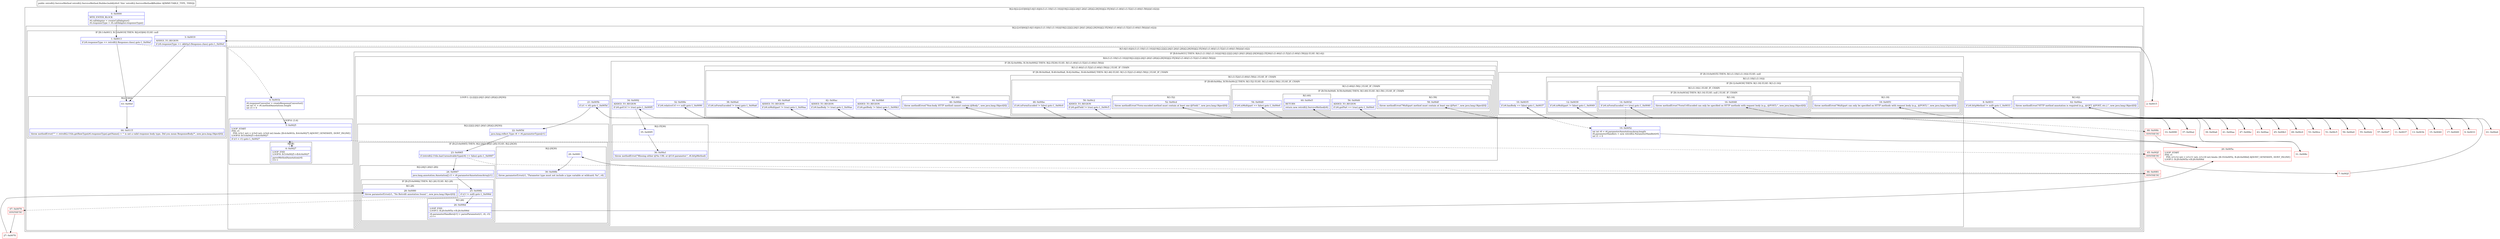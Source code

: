 digraph "CFG forretrofit2.ServiceMethod.Builder.build()Lretrofit2\/ServiceMethod;" {
subgraph cluster_Region_2140055878 {
label = "R(2:0|(2:(2:63|64)|(3:4|(1:6)|(4:(1:(1:18)(1:(1:16)))|19|(2:22|(2:24|(1:26)(1:28))(2:29|30))|(2:35|36)(1:(1:46)(1:(1:52)(1:(1:60)(1:58)))))(1:62))))";
node [shape=record,color=blue];
Node_0 [shape=record,label="{0\:\ 0x0000|MTH_ENTER_BLOCK\l|r6.callAdapter = createCallAdapter()\lr6.responseType = r6.callAdapter.responseType()\l}"];
subgraph cluster_Region_532963442 {
label = "R(2:(2:63|64)|(3:4|(1:6)|(4:(1:(1:18)(1:(1:16)))|19|(2:22|(2:24|(1:26)(1:28))(2:29|30))|(2:35|36)(1:(1:46)(1:(1:52)(1:(1:60)(1:58)))))(1:62)))";
node [shape=record,color=blue];
subgraph cluster_IfRegion_742980143 {
label = "IF [B:1:0x0013, B:3:0x0019] THEN: R(2:63|64) ELSE: null";
node [shape=record,color=blue];
Node_1 [shape=record,label="{1\:\ 0x0013|if (r6.responseType == retrofit2.Response.class) goto L_0x00ef\l}"];
Node_3 [shape=record,label="{3\:\ 0x0019|ADDED_TO_REGION\l|if (r6.responseType == okhttp3.Response.class) goto L_0x00ef\l}"];
subgraph cluster_Region_1386169954 {
label = "R(2:63|64)";
node [shape=record,color=blue];
Node_63 [shape=record,label="{63\:\ 0x00ef}"];
Node_64 [shape=record,label="{64\:\ 0x0115|throw methodError(\"'\" + retrofit2.Utils.getRawType(r6.responseType).getName() + \"' is not a valid response body type. Did you mean ResponseBody?\", new java.lang.Object[0])\l}"];
}
}
subgraph cluster_Region_415724690 {
label = "R(3:4|(1:6)|(4:(1:(1:18)(1:(1:16)))|19|(2:22|(2:24|(1:26)(1:28))(2:29|30))|(2:35|36)(1:(1:46)(1:(1:52)(1:(1:60)(1:58)))))(1:62))";
node [shape=record,color=blue];
Node_4 [shape=record,label="{4\:\ 0x001b|r6.responseConverter = createResponseConverter()\lint int r1 = r6.methodAnnotations.length\lint r3 = 0\l}"];
subgraph cluster_LoopRegion_1481703918 {
label = "LOOP:0: (1:6)";
node [shape=record,color=blue];
Node_5 [shape=record,label="{5\:\ 0x0025|LOOP_START\lPHI: r3 \l  PHI: (r3v1 int) = (r3v0 int), (r3v6 int) binds: [B:4:0x001b, B:6:0x0027] A[DONT_GENERATE, DONT_INLINE]\lLOOP:0: B:5:0x0025\-\>B:6:0x0027\l|if (r3 \< r1) goto L_0x0027\l}"];
subgraph cluster_Region_1817697915 {
label = "R(1:6)";
node [shape=record,color=blue];
Node_6 [shape=record,label="{6\:\ 0x0027|LOOP_END\lLOOP:0: B:5:0x0025\-\>B:6:0x0027\l|parseMethodAnnotation(r4)\lr3++\l}"];
}
}
subgraph cluster_IfRegion_1688874342 {
label = "IF [B:8:0x0031] THEN: R(4:(1:(1:18)(1:(1:16)))|19|(2:22|(2:24|(1:26)(1:28))(2:29|30))|(2:35|36)(1:(1:46)(1:(1:52)(1:(1:60)(1:58))))) ELSE: R(1:62)";
node [shape=record,color=blue];
Node_8 [shape=record,label="{8\:\ 0x0031|if (r6.httpMethod != null) goto L_0x0033\l}"];
subgraph cluster_Region_2013137955 {
label = "R(4:(1:(1:18)(1:(1:16)))|19|(2:22|(2:24|(1:26)(1:28))(2:29|30))|(2:35|36)(1:(1:46)(1:(1:52)(1:(1:60)(1:58)))))";
node [shape=record,color=blue];
subgraph cluster_IfRegion_265824862 {
label = "IF [B:10:0x0035] THEN: R(1:(1:18)(1:(1:16))) ELSE: null";
node [shape=record,color=blue];
Node_10 [shape=record,label="{10\:\ 0x0035|if (r6.hasBody == false) goto L_0x0037\l}"];
subgraph cluster_Region_660394385 {
label = "R(1:(1:18)(1:(1:16)))";
node [shape=record,color=blue];
subgraph cluster_IfRegion_2001926885 {
label = "IF [B:12:0x0039] THEN: R(1:18) ELSE: R(1:(1:16))";
node [shape=record,color=blue];
Node_12 [shape=record,label="{12\:\ 0x0039|if (r6.isMultipart != false) goto L_0x0049\l}"];
subgraph cluster_Region_1109796980 {
label = "R(1:18)";
node [shape=record,color=blue];
Node_18 [shape=record,label="{18\:\ 0x0051|throw methodError(\"Multipart can only be specified on HTTP methods with request body (e.g., @POST).\", new java.lang.Object[0])\l}"];
}
subgraph cluster_Region_207773876 {
label = "R(1:(1:16)) | ELSE_IF_CHAIN\l";
node [shape=record,color=blue];
subgraph cluster_IfRegion_1299441904 {
label = "IF [B:14:0x003d] THEN: R(1:16) ELSE: null | ELSE_IF_CHAIN\l";
node [shape=record,color=blue];
Node_14 [shape=record,label="{14\:\ 0x003d|if (r6.isFormEncoded == true) goto L_0x0040\l}"];
subgraph cluster_Region_756459113 {
label = "R(1:16)";
node [shape=record,color=blue];
Node_16 [shape=record,label="{16\:\ 0x0048|throw methodError(\"FormUrlEncoded can only be specified on HTTP methods with request body (e.g., @POST).\", new java.lang.Object[0])\l}"];
}
}
}
}
}
}
Node_19 [shape=record,label="{19\:\ 0x0052|int int r0 = r6.parameterAnnotationsArray.length\lr6.parameterHandlers = new retrofit2.ParameterHandler[r0]\lint r1 = 0\l}"];
subgraph cluster_LoopRegion_2027495919 {
label = "LOOP:1: (2:22|(2:24|(1:26)(1:28))(2:29|30))";
node [shape=record,color=blue];
Node_21 [shape=record,label="{21\:\ 0x005b|if (r1 \< r0) goto L_0x005d\l}"];
subgraph cluster_Region_166662300 {
label = "R(2:22|(2:24|(1:26)(1:28))(2:29|30))";
node [shape=record,color=blue];
Node_22 [shape=record,label="{22\:\ 0x005d|java.lang.reflect.Type r4 = r6.parameterTypes[r1]\l}"];
subgraph cluster_IfRegion_1481240945 {
label = "IF [B:23:0x0065] THEN: R(2:24|(1:26)(1:28)) ELSE: R(2:29|30)";
node [shape=record,color=blue];
Node_23 [shape=record,label="{23\:\ 0x0065|if (retrofit2.Utils.hasUnresolvableType(r4) == false) goto L_0x0067\l}"];
subgraph cluster_Region_251107990 {
label = "R(2:24|(1:26)(1:28))";
node [shape=record,color=blue];
Node_24 [shape=record,label="{24\:\ 0x0067|java.lang.annotation.Annotation[] r3 = r6.parameterAnnotationsArray[r1]\l}"];
subgraph cluster_IfRegion_1784214468 {
label = "IF [B:25:0x006b] THEN: R(1:26) ELSE: R(1:28)";
node [shape=record,color=blue];
Node_25 [shape=record,label="{25\:\ 0x006b|if (r3 != null) goto L_0x006d\l}"];
subgraph cluster_Region_1528412546 {
label = "R(1:26)";
node [shape=record,color=blue];
Node_26 [shape=record,label="{26\:\ 0x006d|LOOP_END\lLOOP:1: B:20:0x005a\-\>B:26:0x006d\l|r6.parameterHandlers[r1] = parseParameter(r1, r4, r3)\lr1++\l}"];
}
subgraph cluster_Region_1058014462 {
label = "R(1:28)";
node [shape=record,color=blue];
Node_28 [shape=record,label="{28\:\ 0x0080|throw parameterError(r1, \"No Retrofit annotation found.\", new java.lang.Object[0])\l}"];
}
}
}
subgraph cluster_Region_693333815 {
label = "R(2:29|30)";
node [shape=record,color=blue];
Node_29 [shape=record,label="{29\:\ 0x0081}"];
Node_30 [shape=record,label="{30\:\ 0x008b|throw parameterError(r1, \"Parameter type must not include a type variable or wildcard: %s\", r4)\l}"];
}
}
}
}
subgraph cluster_IfRegion_1585466935 {
label = "IF [B:32:0x008e, B:34:0x0092] THEN: R(2:35|36) ELSE: R(1:(1:46)(1:(1:52)(1:(1:60)(1:58))))";
node [shape=record,color=blue];
Node_32 [shape=record,label="{32\:\ 0x008e|if (r6.relativeUrl == null) goto L_0x0090\l}"];
Node_34 [shape=record,label="{34\:\ 0x0092|ADDED_TO_REGION\l|if (r6.gotUrl != true) goto L_0x0095\l}"];
subgraph cluster_Region_1106834067 {
label = "R(2:35|36)";
node [shape=record,color=blue];
Node_35 [shape=record,label="{35\:\ 0x0095}"];
Node_36 [shape=record,label="{36\:\ 0x00a1|throw methodError(\"Missing either @%s URL or @Url parameter.\", r6.httpMethod)\l}"];
}
subgraph cluster_Region_329168436 {
label = "R(1:(1:46)(1:(1:52)(1:(1:60)(1:58)))) | ELSE_IF_CHAIN\l";
node [shape=record,color=blue];
subgraph cluster_IfRegion_186871744 {
label = "IF [B:38:0x00a4, B:40:0x00a8, B:42:0x00ac, B:44:0x00b0] THEN: R(1:46) ELSE: R(1:(1:52)(1:(1:60)(1:58))) | ELSE_IF_CHAIN\l";
node [shape=record,color=blue];
Node_38 [shape=record,label="{38\:\ 0x00a4|if (r6.isFormEncoded != true) goto L_0x00a6\l}"];
Node_40 [shape=record,label="{40\:\ 0x00a8|ADDED_TO_REGION\l|if (r6.isMultipart != true) goto L_0x00aa\l}"];
Node_42 [shape=record,label="{42\:\ 0x00ac|ADDED_TO_REGION\l|if (r6.hasBody != true) goto L_0x00ae\l}"];
Node_44 [shape=record,label="{44\:\ 0x00b0|ADDED_TO_REGION\l|if (r6.gotBody != false) goto L_0x00b3\l}"];
subgraph cluster_Region_1460562277 {
label = "R(1:46)";
node [shape=record,color=blue];
Node_46 [shape=record,label="{46\:\ 0x00bb|throw methodError(\"Non\-body HTTP method cannot contain @Body.\", new java.lang.Object[0])\l}"];
}
subgraph cluster_Region_1365538173 {
label = "R(1:(1:52)(1:(1:60)(1:58))) | ELSE_IF_CHAIN\l";
node [shape=record,color=blue];
subgraph cluster_IfRegion_925718131 {
label = "IF [B:48:0x00be, B:50:0x00c2] THEN: R(1:52) ELSE: R(1:(1:60)(1:58)) | ELSE_IF_CHAIN\l";
node [shape=record,color=blue];
Node_48 [shape=record,label="{48\:\ 0x00be|if (r6.isFormEncoded != false) goto L_0x00c0\l}"];
Node_50 [shape=record,label="{50\:\ 0x00c2|ADDED_TO_REGION\l|if (r6.gotField != true) goto L_0x00c5\l}"];
subgraph cluster_Region_660632121 {
label = "R(1:52)";
node [shape=record,color=blue];
Node_52 [shape=record,label="{52\:\ 0x00cd|throw methodError(\"Form\-encoded method must contain at least one @Field.\", new java.lang.Object[0])\l}"];
}
subgraph cluster_Region_58811121 {
label = "R(1:(1:60)(1:58)) | ELSE_IF_CHAIN\l";
node [shape=record,color=blue];
subgraph cluster_IfRegion_1908158561 {
label = "IF [B:54:0x00d0, B:56:0x00d4] THEN: R(1:60) ELSE: R(1:58) | ELSE_IF_CHAIN\l";
node [shape=record,color=blue];
Node_54 [shape=record,label="{54\:\ 0x00d0|if (r6.isMultipart == false) goto L_0x00e0\l}"];
Node_56 [shape=record,label="{56\:\ 0x00d4|ADDED_TO_REGION\l|if (r6.gotPart == true) goto L_0x00e0\l}"];
subgraph cluster_Region_754941675 {
label = "R(1:60)";
node [shape=record,color=blue];
Node_60 [shape=record,label="{60\:\ 0x00e5|RETURN\l|return new retrofit2.ServiceMethod(r6)\l}"];
}
subgraph cluster_Region_145371383 {
label = "R(1:58)";
node [shape=record,color=blue];
Node_58 [shape=record,label="{58\:\ 0x00df|throw methodError(\"Multipart method must contain at least one @Part.\", new java.lang.Object[0])\l}"];
}
}
}
}
}
}
}
}
}
subgraph cluster_Region_3431929 {
label = "R(1:62)";
node [shape=record,color=blue];
Node_62 [shape=record,label="{62\:\ 0x00ee|throw methodError(\"HTTP method annotation is required (e.g., @GET, @POST, etc.).\", new java.lang.Object[0])\l}"];
}
}
}
}
}
Node_2 [shape=record,color=red,label="{2\:\ 0x0015}"];
Node_7 [shape=record,color=red,label="{7\:\ 0x002f}"];
Node_9 [shape=record,color=red,label="{9\:\ 0x0033}"];
Node_11 [shape=record,color=red,label="{11\:\ 0x0037}"];
Node_13 [shape=record,color=red,label="{13\:\ 0x003b}"];
Node_15 [shape=record,color=red,label="{15\:\ 0x0040}"];
Node_17 [shape=record,color=red,label="{17\:\ 0x0049}"];
Node_20 [shape=record,color=red,label="{20\:\ 0x005a|LOOP_START\lPHI: r1 \l  PHI: (r1v12 int) = (r1v11 int), (r1v18 int) binds: [B:19:0x0052, B:26:0x006d] A[DONT_GENERATE, DONT_INLINE]\lLOOP:1: B:20:0x005a\-\>B:26:0x006d\l}"];
Node_27 [shape=record,color=red,label="{27\:\ 0x0078}"];
Node_31 [shape=record,color=red,label="{31\:\ 0x008c}"];
Node_33 [shape=record,color=red,label="{33\:\ 0x0090}"];
Node_37 [shape=record,color=red,label="{37\:\ 0x00a2}"];
Node_39 [shape=record,color=red,label="{39\:\ 0x00a6}"];
Node_41 [shape=record,color=red,label="{41\:\ 0x00aa}"];
Node_43 [shape=record,color=red,label="{43\:\ 0x00ae}"];
Node_45 [shape=record,color=red,label="{45\:\ 0x00b3}"];
Node_47 [shape=record,color=red,label="{47\:\ 0x00bc}"];
Node_49 [shape=record,color=red,label="{49\:\ 0x00c0}"];
Node_51 [shape=record,color=red,label="{51\:\ 0x00c5}"];
Node_53 [shape=record,color=red,label="{53\:\ 0x00ce}"];
Node_55 [shape=record,color=red,label="{55\:\ 0x00d2}"];
Node_57 [shape=record,color=red,label="{57\:\ 0x00d7}"];
Node_59 [shape=record,color=red,label="{59\:\ 0x00e0}"];
Node_61 [shape=record,color=red,label="{61\:\ 0x00e6}"];
Node_65 [shape=record,color=red,label="{65\:\ 0x002f|SYNTHETIC\l}"];
Node_66 [shape=record,color=red,label="{66\:\ 0x0081|SYNTHETIC\l}"];
Node_67 [shape=record,color=red,label="{67\:\ 0x0078|SYNTHETIC\l}"];
Node_68 [shape=record,color=red,label="{68\:\ 0x008c|SYNTHETIC\l}"];
MethodNode[shape=record,label="{public retrofit2.ServiceMethod retrofit2.ServiceMethod.Builder.build((r6v0 'this' retrofit2.ServiceMethod$Builder A[IMMUTABLE_TYPE, THIS])) }"];
MethodNode -> Node_0;
Node_0 -> Node_1;
Node_1 -> Node_2[style=dashed];
Node_1 -> Node_63;
Node_3 -> Node_4[style=dashed];
Node_3 -> Node_63;
Node_63 -> Node_64;
Node_4 -> Node_5;
Node_5 -> Node_6;
Node_5 -> Node_65[style=dashed];
Node_6 -> Node_5;
Node_8 -> Node_9;
Node_8 -> Node_61[style=dashed];
Node_10 -> Node_11;
Node_10 -> Node_19[style=dashed];
Node_12 -> Node_13[style=dashed];
Node_12 -> Node_17;
Node_14 -> Node_15;
Node_14 -> Node_19[style=dashed];
Node_19 -> Node_20;
Node_21 -> Node_22;
Node_21 -> Node_68[style=dashed];
Node_22 -> Node_23;
Node_23 -> Node_24;
Node_23 -> Node_66[style=dashed];
Node_24 -> Node_25;
Node_25 -> Node_26;
Node_25 -> Node_67[style=dashed];
Node_26 -> Node_20;
Node_29 -> Node_30;
Node_32 -> Node_33;
Node_32 -> Node_37[style=dashed];
Node_34 -> Node_35;
Node_34 -> Node_37[style=dashed];
Node_35 -> Node_36;
Node_38 -> Node_39;
Node_38 -> Node_47[style=dashed];
Node_40 -> Node_41;
Node_40 -> Node_47[style=dashed];
Node_42 -> Node_43;
Node_42 -> Node_47[style=dashed];
Node_44 -> Node_45;
Node_44 -> Node_47[style=dashed];
Node_48 -> Node_49;
Node_48 -> Node_53[style=dashed];
Node_50 -> Node_51;
Node_50 -> Node_53[style=dashed];
Node_54 -> Node_55[style=dashed];
Node_54 -> Node_59;
Node_56 -> Node_57[style=dashed];
Node_56 -> Node_59;
Node_2 -> Node_3;
Node_7 -> Node_8;
Node_9 -> Node_10;
Node_11 -> Node_12;
Node_13 -> Node_14;
Node_15 -> Node_16;
Node_17 -> Node_18;
Node_20 -> Node_21;
Node_27 -> Node_28;
Node_31 -> Node_32;
Node_33 -> Node_34;
Node_37 -> Node_38;
Node_39 -> Node_40;
Node_41 -> Node_42;
Node_43 -> Node_44;
Node_45 -> Node_46;
Node_47 -> Node_48;
Node_49 -> Node_50;
Node_51 -> Node_52;
Node_53 -> Node_54;
Node_55 -> Node_56;
Node_57 -> Node_58;
Node_59 -> Node_60;
Node_61 -> Node_62;
Node_65 -> Node_7;
Node_66 -> Node_29;
Node_67 -> Node_27;
Node_68 -> Node_31;
}


